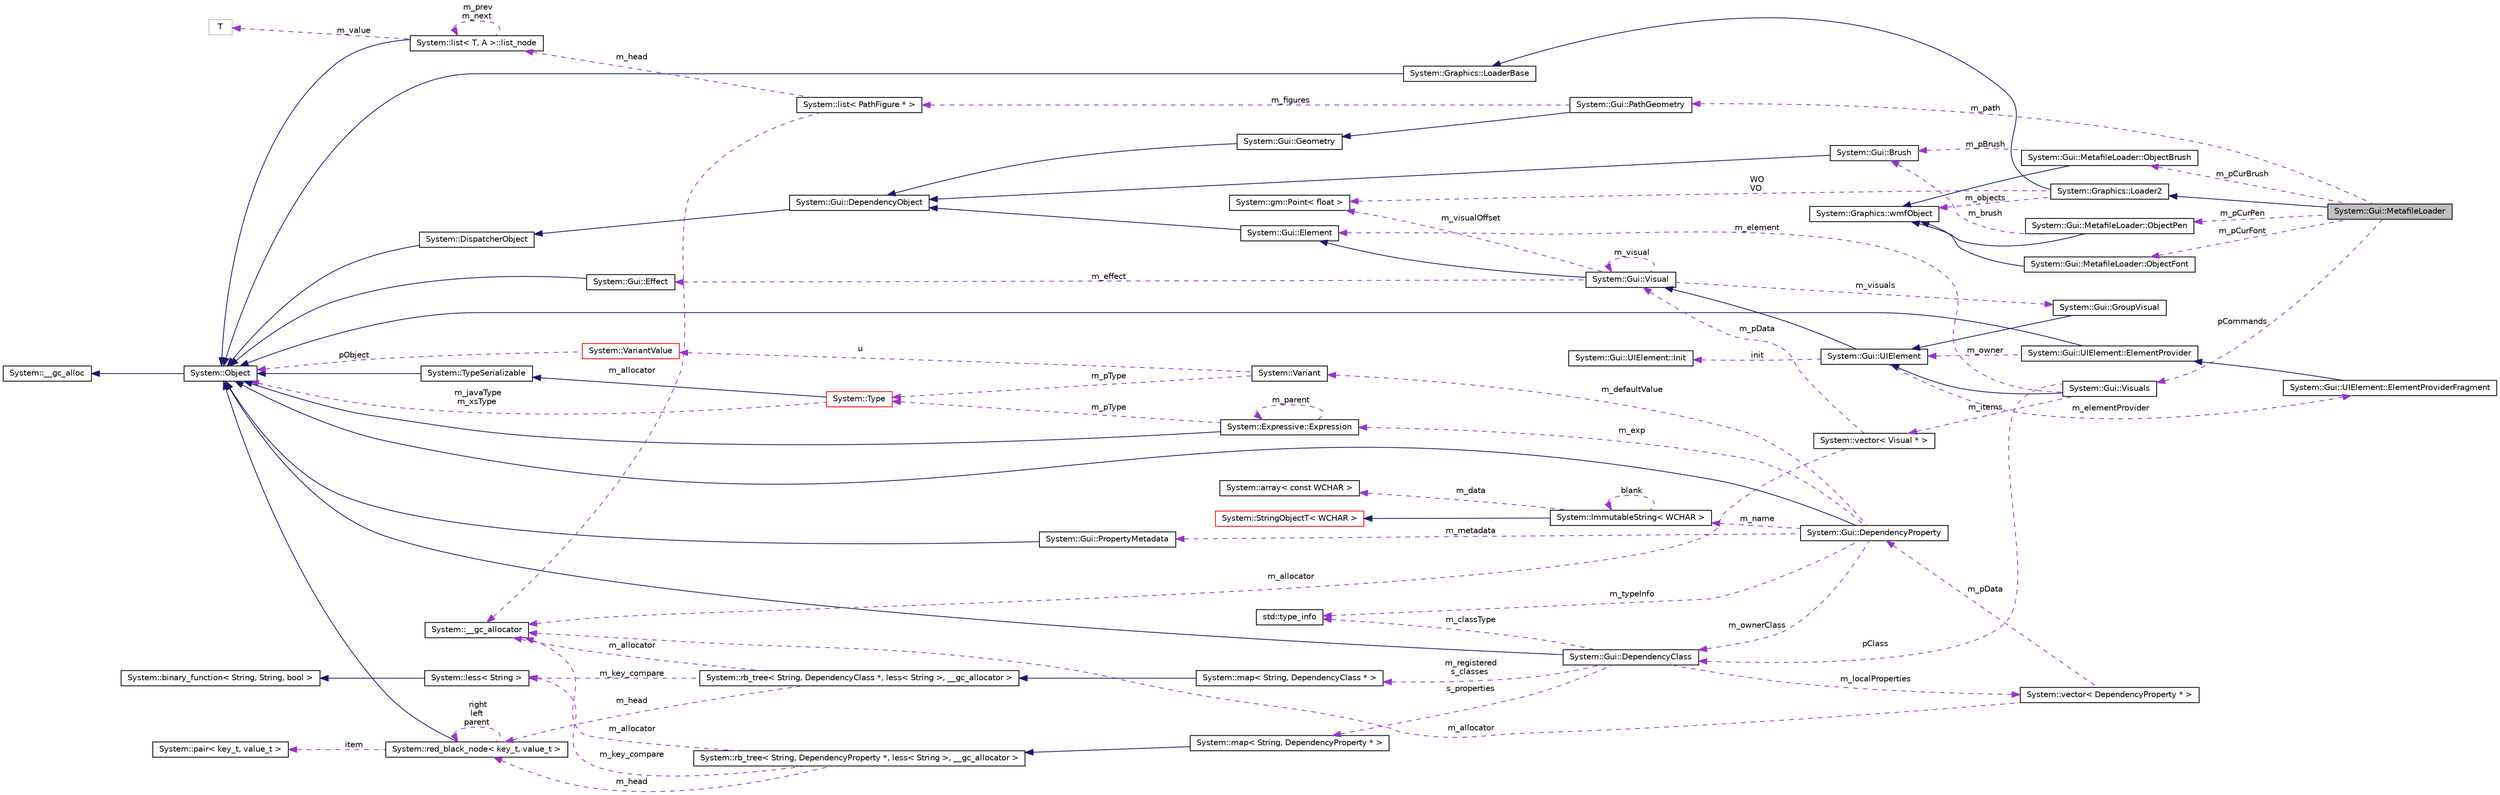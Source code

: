 digraph G
{
  edge [fontname="Helvetica",fontsize="10",labelfontname="Helvetica",labelfontsize="10"];
  node [fontname="Helvetica",fontsize="10",shape=record];
  rankdir="LR";
  Node1 [label="System::Gui::MetafileLoader",height=0.2,width=0.4,color="black", fillcolor="grey75", style="filled" fontcolor="black"];
  Node2 -> Node1 [dir="back",color="midnightblue",fontsize="10",style="solid",fontname="Helvetica"];
  Node2 [label="System::Graphics::Loader2",height=0.2,width=0.4,color="black", fillcolor="white", style="filled",URL="$class_system_1_1_graphics_1_1_loader2.html"];
  Node3 -> Node2 [dir="back",color="midnightblue",fontsize="10",style="solid",fontname="Helvetica"];
  Node3 [label="System::Graphics::LoaderBase",height=0.2,width=0.4,color="black", fillcolor="white", style="filled",URL="$class_system_1_1_graphics_1_1_loader_base.html"];
  Node4 -> Node3 [dir="back",color="midnightblue",fontsize="10",style="solid",fontname="Helvetica"];
  Node4 [label="System::Object",height=0.2,width=0.4,color="black", fillcolor="white", style="filled",URL="$class_system_1_1_object.html"];
  Node5 -> Node4 [dir="back",color="midnightblue",fontsize="10",style="solid",fontname="Helvetica"];
  Node5 [label="System::__gc_alloc",height=0.2,width=0.4,color="black", fillcolor="white", style="filled",URL="$class_system_1_1____gc__alloc.html"];
  Node6 -> Node2 [dir="back",color="darkorchid3",fontsize="10",style="dashed",label=" WO\nVO" ,fontname="Helvetica"];
  Node6 [label="System::gm::Point\< float \>",height=0.2,width=0.4,color="black", fillcolor="white", style="filled",URL="$class_system_1_1gm_1_1_point.html"];
  Node7 -> Node2 [dir="back",color="darkorchid3",fontsize="10",style="dashed",label=" m_objects" ,fontname="Helvetica"];
  Node7 [label="System::Graphics::wmfObject",height=0.2,width=0.4,color="black", fillcolor="white", style="filled",URL="$class_system_1_1_graphics_1_1wmf_object.html"];
  Node8 -> Node1 [dir="back",color="darkorchid3",fontsize="10",style="dashed",label=" m_pCurPen" ,fontname="Helvetica"];
  Node8 [label="System::Gui::MetafileLoader::ObjectPen",height=0.2,width=0.4,color="black", fillcolor="white", style="filled",URL="$class_system_1_1_gui_1_1_metafile_loader_1_1_object_pen.html"];
  Node7 -> Node8 [dir="back",color="midnightblue",fontsize="10",style="solid",fontname="Helvetica"];
  Node9 -> Node8 [dir="back",color="darkorchid3",fontsize="10",style="dashed",label=" m_brush" ,fontname="Helvetica"];
  Node9 [label="System::Gui::Brush",height=0.2,width=0.4,color="black", fillcolor="white", style="filled",URL="$class_system_1_1_gui_1_1_brush.html"];
  Node10 -> Node9 [dir="back",color="midnightblue",fontsize="10",style="solid",fontname="Helvetica"];
  Node10 [label="System::Gui::DependencyObject",height=0.2,width=0.4,color="black", fillcolor="white", style="filled",URL="$class_system_1_1_gui_1_1_dependency_object.html"];
  Node11 -> Node10 [dir="back",color="midnightblue",fontsize="10",style="solid",fontname="Helvetica"];
  Node11 [label="System::DispatcherObject",height=0.2,width=0.4,color="black", fillcolor="white", style="filled",URL="$class_system_1_1_dispatcher_object.html"];
  Node4 -> Node11 [dir="back",color="midnightblue",fontsize="10",style="solid",fontname="Helvetica"];
  Node12 -> Node1 [dir="back",color="darkorchid3",fontsize="10",style="dashed",label=" m_path" ,fontname="Helvetica"];
  Node12 [label="System::Gui::PathGeometry",height=0.2,width=0.4,color="black", fillcolor="white", style="filled",URL="$class_system_1_1_gui_1_1_path_geometry.html"];
  Node13 -> Node12 [dir="back",color="midnightblue",fontsize="10",style="solid",fontname="Helvetica"];
  Node13 [label="System::Gui::Geometry",height=0.2,width=0.4,color="black", fillcolor="white", style="filled",URL="$class_system_1_1_gui_1_1_geometry.html"];
  Node10 -> Node13 [dir="back",color="midnightblue",fontsize="10",style="solid",fontname="Helvetica"];
  Node14 -> Node12 [dir="back",color="darkorchid3",fontsize="10",style="dashed",label=" m_figures" ,fontname="Helvetica"];
  Node14 [label="System::list\< PathFigure * \>",height=0.2,width=0.4,color="black", fillcolor="white", style="filled",URL="$class_system_1_1list.html"];
  Node15 -> Node14 [dir="back",color="darkorchid3",fontsize="10",style="dashed",label=" m_allocator" ,fontname="Helvetica"];
  Node15 [label="System::__gc_allocator",height=0.2,width=0.4,color="black", fillcolor="white", style="filled",URL="$class_system_1_1____gc__allocator.html"];
  Node16 -> Node14 [dir="back",color="darkorchid3",fontsize="10",style="dashed",label=" m_head" ,fontname="Helvetica"];
  Node16 [label="System::list\< T, A \>::list_node",height=0.2,width=0.4,color="black", fillcolor="white", style="filled",URL="$class_system_1_1list_1_1list__node.html"];
  Node4 -> Node16 [dir="back",color="midnightblue",fontsize="10",style="solid",fontname="Helvetica"];
  Node16 -> Node16 [dir="back",color="darkorchid3",fontsize="10",style="dashed",label=" m_prev\nm_next" ,fontname="Helvetica"];
  Node17 -> Node16 [dir="back",color="darkorchid3",fontsize="10",style="dashed",label=" m_value" ,fontname="Helvetica"];
  Node17 [label="T",height=0.2,width=0.4,color="grey75", fillcolor="white", style="filled"];
  Node18 -> Node1 [dir="back",color="darkorchid3",fontsize="10",style="dashed",label=" pCommands" ,fontname="Helvetica"];
  Node18 [label="System::Gui::Visuals",height=0.2,width=0.4,color="black", fillcolor="white", style="filled",URL="$class_system_1_1_gui_1_1_visuals.html"];
  Node19 -> Node18 [dir="back",color="midnightblue",fontsize="10",style="solid",fontname="Helvetica"];
  Node19 [label="System::Gui::UIElement",height=0.2,width=0.4,color="black", fillcolor="white", style="filled",URL="$class_system_1_1_gui_1_1_u_i_element.html"];
  Node20 -> Node19 [dir="back",color="midnightblue",fontsize="10",style="solid",fontname="Helvetica"];
  Node20 [label="System::Gui::Visual",height=0.2,width=0.4,color="black", fillcolor="white", style="filled",URL="$class_system_1_1_gui_1_1_visual.html"];
  Node21 -> Node20 [dir="back",color="midnightblue",fontsize="10",style="solid",fontname="Helvetica"];
  Node21 [label="System::Gui::Element",height=0.2,width=0.4,color="black", fillcolor="white", style="filled",URL="$class_system_1_1_gui_1_1_element.html"];
  Node10 -> Node21 [dir="back",color="midnightblue",fontsize="10",style="solid",fontname="Helvetica"];
  Node6 -> Node20 [dir="back",color="darkorchid3",fontsize="10",style="dashed",label=" m_visualOffset" ,fontname="Helvetica"];
  Node20 -> Node20 [dir="back",color="darkorchid3",fontsize="10",style="dashed",label=" m_visual" ,fontname="Helvetica"];
  Node22 -> Node20 [dir="back",color="darkorchid3",fontsize="10",style="dashed",label=" m_effect" ,fontname="Helvetica"];
  Node22 [label="System::Gui::Effect",height=0.2,width=0.4,color="black", fillcolor="white", style="filled",URL="$class_system_1_1_gui_1_1_effect.html"];
  Node4 -> Node22 [dir="back",color="midnightblue",fontsize="10",style="solid",fontname="Helvetica"];
  Node23 -> Node20 [dir="back",color="darkorchid3",fontsize="10",style="dashed",label=" m_visuals" ,fontname="Helvetica"];
  Node23 [label="System::Gui::GroupVisual",height=0.2,width=0.4,color="black", fillcolor="white", style="filled",URL="$class_system_1_1_gui_1_1_group_visual.html"];
  Node19 -> Node23 [dir="back",color="midnightblue",fontsize="10",style="solid",fontname="Helvetica"];
  Node24 -> Node19 [dir="back",color="darkorchid3",fontsize="10",style="dashed",label=" init" ,fontname="Helvetica"];
  Node24 [label="System::Gui::UIElement::Init",height=0.2,width=0.4,color="black", fillcolor="white", style="filled",URL="$class_system_1_1_gui_1_1_u_i_element_1_1_init.html"];
  Node25 -> Node19 [dir="back",color="darkorchid3",fontsize="10",style="dashed",label=" m_elementProvider" ,fontname="Helvetica"];
  Node25 [label="System::Gui::UIElement::ElementProviderFragment",height=0.2,width=0.4,color="black", fillcolor="white", style="filled",URL="$class_system_1_1_gui_1_1_u_i_element_1_1_element_provider_fragment.html"];
  Node26 -> Node25 [dir="back",color="midnightblue",fontsize="10",style="solid",fontname="Helvetica"];
  Node26 [label="System::Gui::UIElement::ElementProvider",height=0.2,width=0.4,color="black", fillcolor="white", style="filled",URL="$class_system_1_1_gui_1_1_u_i_element_1_1_element_provider.html"];
  Node4 -> Node26 [dir="back",color="midnightblue",fontsize="10",style="solid",fontname="Helvetica"];
  Node19 -> Node26 [dir="back",color="darkorchid3",fontsize="10",style="dashed",label=" m_owner" ,fontname="Helvetica"];
  Node21 -> Node18 [dir="back",color="darkorchid3",fontsize="10",style="dashed",label=" m_element" ,fontname="Helvetica"];
  Node27 -> Node18 [dir="back",color="darkorchid3",fontsize="10",style="dashed",label=" pClass" ,fontname="Helvetica"];
  Node27 [label="System::Gui::DependencyClass",height=0.2,width=0.4,color="black", fillcolor="white", style="filled",URL="$class_system_1_1_gui_1_1_dependency_class.html"];
  Node4 -> Node27 [dir="back",color="midnightblue",fontsize="10",style="solid",fontname="Helvetica"];
  Node28 -> Node27 [dir="back",color="darkorchid3",fontsize="10",style="dashed",label=" m_registered\ns_classes" ,fontname="Helvetica"];
  Node28 [label="System::map\< String, DependencyClass * \>",height=0.2,width=0.4,color="black", fillcolor="white", style="filled",URL="$class_system_1_1map.html"];
  Node29 -> Node28 [dir="back",color="midnightblue",fontsize="10",style="solid",fontname="Helvetica"];
  Node29 [label="System::rb_tree\< String, DependencyClass *, less\< String \>, __gc_allocator \>",height=0.2,width=0.4,color="black", fillcolor="white", style="filled",URL="$class_system_1_1rb__tree.html"];
  Node15 -> Node29 [dir="back",color="darkorchid3",fontsize="10",style="dashed",label=" m_allocator" ,fontname="Helvetica"];
  Node30 -> Node29 [dir="back",color="darkorchid3",fontsize="10",style="dashed",label=" m_key_compare" ,fontname="Helvetica"];
  Node30 [label="System::less\< String \>",height=0.2,width=0.4,color="black", fillcolor="white", style="filled",URL="$class_system_1_1less_3_01_string_01_4.html"];
  Node31 -> Node30 [dir="back",color="midnightblue",fontsize="10",style="solid",fontname="Helvetica"];
  Node31 [label="System::binary_function\< String, String, bool \>",height=0.2,width=0.4,color="black", fillcolor="white", style="filled",URL="$class_system_1_1binary__function.html"];
  Node32 -> Node29 [dir="back",color="darkorchid3",fontsize="10",style="dashed",label=" m_head" ,fontname="Helvetica"];
  Node32 [label="System::red_black_node\< key_t, value_t \>",height=0.2,width=0.4,color="black", fillcolor="white", style="filled",URL="$class_system_1_1red__black__node.html"];
  Node4 -> Node32 [dir="back",color="midnightblue",fontsize="10",style="solid",fontname="Helvetica"];
  Node32 -> Node32 [dir="back",color="darkorchid3",fontsize="10",style="dashed",label=" right\nleft\nparent" ,fontname="Helvetica"];
  Node33 -> Node32 [dir="back",color="darkorchid3",fontsize="10",style="dashed",label=" item" ,fontname="Helvetica"];
  Node33 [label="System::pair\< key_t, value_t \>",height=0.2,width=0.4,color="black", fillcolor="white", style="filled",URL="$class_system_1_1pair.html"];
  Node34 -> Node27 [dir="back",color="darkorchid3",fontsize="10",style="dashed",label=" m_localProperties" ,fontname="Helvetica"];
  Node34 [label="System::vector\< DependencyProperty * \>",height=0.2,width=0.4,color="black", fillcolor="white", style="filled",URL="$class_system_1_1vector.html"];
  Node35 -> Node34 [dir="back",color="darkorchid3",fontsize="10",style="dashed",label=" m_pData" ,fontname="Helvetica"];
  Node35 [label="System::Gui::DependencyProperty",height=0.2,width=0.4,color="black", fillcolor="white", style="filled",URL="$class_system_1_1_gui_1_1_dependency_property.html"];
  Node4 -> Node35 [dir="back",color="midnightblue",fontsize="10",style="solid",fontname="Helvetica"];
  Node27 -> Node35 [dir="back",color="darkorchid3",fontsize="10",style="dashed",label=" m_ownerClass" ,fontname="Helvetica"];
  Node36 -> Node35 [dir="back",color="darkorchid3",fontsize="10",style="dashed",label=" m_metadata" ,fontname="Helvetica"];
  Node36 [label="System::Gui::PropertyMetadata",height=0.2,width=0.4,color="black", fillcolor="white", style="filled",URL="$class_system_1_1_gui_1_1_property_metadata.html"];
  Node4 -> Node36 [dir="back",color="midnightblue",fontsize="10",style="solid",fontname="Helvetica"];
  Node37 -> Node35 [dir="back",color="darkorchid3",fontsize="10",style="dashed",label=" m_defaultValue" ,fontname="Helvetica"];
  Node37 [label="System::Variant",height=0.2,width=0.4,color="black", fillcolor="white", style="filled",URL="$class_system_1_1_variant.html"];
  Node38 -> Node37 [dir="back",color="darkorchid3",fontsize="10",style="dashed",label=" m_pType" ,fontname="Helvetica"];
  Node38 [label="System::Type",height=0.2,width=0.4,color="red", fillcolor="white", style="filled",URL="$class_system_1_1_type.html"];
  Node39 -> Node38 [dir="back",color="midnightblue",fontsize="10",style="solid",fontname="Helvetica"];
  Node39 [label="System::TypeSerializable",height=0.2,width=0.4,color="black", fillcolor="white", style="filled",URL="$class_system_1_1_type_serializable.html"];
  Node4 -> Node39 [dir="back",color="midnightblue",fontsize="10",style="solid",fontname="Helvetica"];
  Node4 -> Node38 [dir="back",color="darkorchid3",fontsize="10",style="dashed",label=" m_javaType\nm_xsType" ,fontname="Helvetica"];
  Node40 -> Node37 [dir="back",color="darkorchid3",fontsize="10",style="dashed",label=" u" ,fontname="Helvetica"];
  Node40 [label="System::VariantValue",height=0.2,width=0.4,color="red", fillcolor="white", style="filled",URL="$union_system_1_1_variant_value.html"];
  Node4 -> Node40 [dir="back",color="darkorchid3",fontsize="10",style="dashed",label=" pObject" ,fontname="Helvetica"];
  Node41 -> Node35 [dir="back",color="darkorchid3",fontsize="10",style="dashed",label=" m_typeInfo" ,fontname="Helvetica"];
  Node41 [label="std::type_info",height=0.2,width=0.4,color="black", fillcolor="white", style="filled",URL="$classstd_1_1type__info.html",tooltip="Part of RTTI."];
  Node42 -> Node35 [dir="back",color="darkorchid3",fontsize="10",style="dashed",label=" m_exp" ,fontname="Helvetica"];
  Node42 [label="System::Expressive::Expression",height=0.2,width=0.4,color="black", fillcolor="white", style="filled",URL="$class_system_1_1_expressive_1_1_expression.html"];
  Node4 -> Node42 [dir="back",color="midnightblue",fontsize="10",style="solid",fontname="Helvetica"];
  Node38 -> Node42 [dir="back",color="darkorchid3",fontsize="10",style="dashed",label=" m_pType" ,fontname="Helvetica"];
  Node42 -> Node42 [dir="back",color="darkorchid3",fontsize="10",style="dashed",label=" m_parent" ,fontname="Helvetica"];
  Node43 -> Node35 [dir="back",color="darkorchid3",fontsize="10",style="dashed",label=" m_name" ,fontname="Helvetica"];
  Node43 [label="System::ImmutableString\< WCHAR \>",height=0.2,width=0.4,color="black", fillcolor="white", style="filled",URL="$class_system_1_1_immutable_string.html"];
  Node44 -> Node43 [dir="back",color="midnightblue",fontsize="10",style="solid",fontname="Helvetica"];
  Node44 [label="System::StringObjectT\< WCHAR \>",height=0.2,width=0.4,color="red", fillcolor="white", style="filled",URL="$class_system_1_1_string_object_t.html"];
  Node45 -> Node43 [dir="back",color="darkorchid3",fontsize="10",style="dashed",label=" m_data" ,fontname="Helvetica"];
  Node45 [label="System::array\< const WCHAR \>",height=0.2,width=0.4,color="black", fillcolor="white", style="filled",URL="$class_system_1_1array.html"];
  Node43 -> Node43 [dir="back",color="darkorchid3",fontsize="10",style="dashed",label=" blank" ,fontname="Helvetica"];
  Node15 -> Node34 [dir="back",color="darkorchid3",fontsize="10",style="dashed",label=" m_allocator" ,fontname="Helvetica"];
  Node46 -> Node27 [dir="back",color="darkorchid3",fontsize="10",style="dashed",label=" s_properties" ,fontname="Helvetica"];
  Node46 [label="System::map\< String, DependencyProperty * \>",height=0.2,width=0.4,color="black", fillcolor="white", style="filled",URL="$class_system_1_1map.html"];
  Node47 -> Node46 [dir="back",color="midnightblue",fontsize="10",style="solid",fontname="Helvetica"];
  Node47 [label="System::rb_tree\< String, DependencyProperty *, less\< String \>, __gc_allocator \>",height=0.2,width=0.4,color="black", fillcolor="white", style="filled",URL="$class_system_1_1rb__tree.html"];
  Node15 -> Node47 [dir="back",color="darkorchid3",fontsize="10",style="dashed",label=" m_allocator" ,fontname="Helvetica"];
  Node30 -> Node47 [dir="back",color="darkorchid3",fontsize="10",style="dashed",label=" m_key_compare" ,fontname="Helvetica"];
  Node32 -> Node47 [dir="back",color="darkorchid3",fontsize="10",style="dashed",label=" m_head" ,fontname="Helvetica"];
  Node41 -> Node27 [dir="back",color="darkorchid3",fontsize="10",style="dashed",label=" m_classType" ,fontname="Helvetica"];
  Node48 -> Node18 [dir="back",color="darkorchid3",fontsize="10",style="dashed",label=" m_items" ,fontname="Helvetica"];
  Node48 [label="System::vector\< Visual * \>",height=0.2,width=0.4,color="black", fillcolor="white", style="filled",URL="$class_system_1_1vector.html"];
  Node15 -> Node48 [dir="back",color="darkorchid3",fontsize="10",style="dashed",label=" m_allocator" ,fontname="Helvetica"];
  Node20 -> Node48 [dir="back",color="darkorchid3",fontsize="10",style="dashed",label=" m_pData" ,fontname="Helvetica"];
  Node49 -> Node1 [dir="back",color="darkorchid3",fontsize="10",style="dashed",label=" m_pCurBrush" ,fontname="Helvetica"];
  Node49 [label="System::Gui::MetafileLoader::ObjectBrush",height=0.2,width=0.4,color="black", fillcolor="white", style="filled",URL="$class_system_1_1_gui_1_1_metafile_loader_1_1_object_brush.html"];
  Node7 -> Node49 [dir="back",color="midnightblue",fontsize="10",style="solid",fontname="Helvetica"];
  Node9 -> Node49 [dir="back",color="darkorchid3",fontsize="10",style="dashed",label=" m_pBrush" ,fontname="Helvetica"];
  Node50 -> Node1 [dir="back",color="darkorchid3",fontsize="10",style="dashed",label=" m_pCurFont" ,fontname="Helvetica"];
  Node50 [label="System::Gui::MetafileLoader::ObjectFont",height=0.2,width=0.4,color="black", fillcolor="white", style="filled",URL="$class_system_1_1_gui_1_1_metafile_loader_1_1_object_font.html"];
  Node7 -> Node50 [dir="back",color="midnightblue",fontsize="10",style="solid",fontname="Helvetica"];
}
